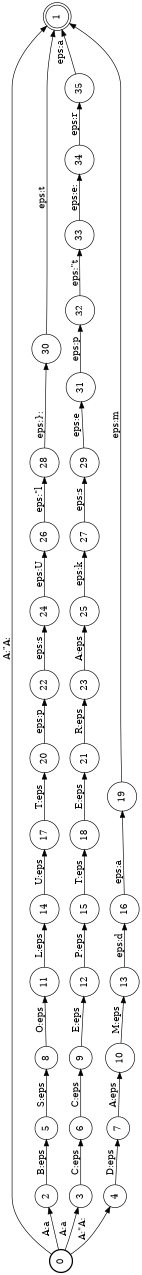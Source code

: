 digraph FST {
rankdir = LR;
size = "8.5,11";
center = 1;
orientation = Landscape;
ranksep = "0.4";
nodesep = "0.25";
0 [label = "0", shape = circle, style = bold, fontsize = 14]
	0 -> 1 [label = "A:\"A:", fontsize = 14];
	0 -> 2 [label = "A:a", fontsize = 14];
	0 -> 3 [label = "A:a", fontsize = 14];
	0 -> 4 [label = "A:\"A:", fontsize = 14];
1 [label = "1", shape = doublecircle, style = solid, fontsize = 14]
2 [label = "2", shape = circle, style = solid, fontsize = 14]
	2 -> 5 [label = "B:eps", fontsize = 14];
3 [label = "3", shape = circle, style = solid, fontsize = 14]
	3 -> 6 [label = "C:eps", fontsize = 14];
4 [label = "4", shape = circle, style = solid, fontsize = 14]
	4 -> 7 [label = "D:eps", fontsize = 14];
5 [label = "5", shape = circle, style = solid, fontsize = 14]
	5 -> 8 [label = "S:eps", fontsize = 14];
6 [label = "6", shape = circle, style = solid, fontsize = 14]
	6 -> 9 [label = "C:eps", fontsize = 14];
7 [label = "7", shape = circle, style = solid, fontsize = 14]
	7 -> 10 [label = "A:eps", fontsize = 14];
8 [label = "8", shape = circle, style = solid, fontsize = 14]
	8 -> 11 [label = "O:eps", fontsize = 14];
9 [label = "9", shape = circle, style = solid, fontsize = 14]
	9 -> 12 [label = "E:eps", fontsize = 14];
10 [label = "10", shape = circle, style = solid, fontsize = 14]
	10 -> 13 [label = "M:eps", fontsize = 14];
11 [label = "11", shape = circle, style = solid, fontsize = 14]
	11 -> 14 [label = "L:eps", fontsize = 14];
12 [label = "12", shape = circle, style = solid, fontsize = 14]
	12 -> 15 [label = "P:eps", fontsize = 14];
13 [label = "13", shape = circle, style = solid, fontsize = 14]
	13 -> 16 [label = "eps:d", fontsize = 14];
14 [label = "14", shape = circle, style = solid, fontsize = 14]
	14 -> 17 [label = "U:eps", fontsize = 14];
15 [label = "15", shape = circle, style = solid, fontsize = 14]
	15 -> 18 [label = "T:eps", fontsize = 14];
16 [label = "16", shape = circle, style = solid, fontsize = 14]
	16 -> 19 [label = "eps:a", fontsize = 14];
17 [label = "17", shape = circle, style = solid, fontsize = 14]
	17 -> 20 [label = "T:eps", fontsize = 14];
18 [label = "18", shape = circle, style = solid, fontsize = 14]
	18 -> 21 [label = "E:eps", fontsize = 14];
19 [label = "19", shape = circle, style = solid, fontsize = 14]
	19 -> 1 [label = "eps:m", fontsize = 14];
20 [label = "20", shape = circle, style = solid, fontsize = 14]
	20 -> 22 [label = "eps:p", fontsize = 14];
21 [label = "21", shape = circle, style = solid, fontsize = 14]
	21 -> 23 [label = "R:eps", fontsize = 14];
22 [label = "22", shape = circle, style = solid, fontsize = 14]
	22 -> 24 [label = "eps:s", fontsize = 14];
23 [label = "23", shape = circle, style = solid, fontsize = 14]
	23 -> 25 [label = "A:eps", fontsize = 14];
24 [label = "24", shape = circle, style = solid, fontsize = 14]
	24 -> 26 [label = "eps:U", fontsize = 14];
25 [label = "25", shape = circle, style = solid, fontsize = 14]
	25 -> 27 [label = "eps:k", fontsize = 14];
26 [label = "26", shape = circle, style = solid, fontsize = 14]
	26 -> 28 [label = "eps:\"l", fontsize = 14];
27 [label = "27", shape = circle, style = solid, fontsize = 14]
	27 -> 29 [label = "eps:s", fontsize = 14];
28 [label = "28", shape = circle, style = solid, fontsize = 14]
	28 -> 30 [label = "eps:}:", fontsize = 14];
29 [label = "29", shape = circle, style = solid, fontsize = 14]
	29 -> 31 [label = "eps:e", fontsize = 14];
30 [label = "30", shape = circle, style = solid, fontsize = 14]
	30 -> 1 [label = "eps:t", fontsize = 14];
31 [label = "31", shape = circle, style = solid, fontsize = 14]
	31 -> 32 [label = "eps:p", fontsize = 14];
32 [label = "32", shape = circle, style = solid, fontsize = 14]
	32 -> 33 [label = "eps:\"t", fontsize = 14];
33 [label = "33", shape = circle, style = solid, fontsize = 14]
	33 -> 34 [label = "eps:e:", fontsize = 14];
34 [label = "34", shape = circle, style = solid, fontsize = 14]
	34 -> 35 [label = "eps:r", fontsize = 14];
35 [label = "35", shape = circle, style = solid, fontsize = 14]
	35 -> 1 [label = "eps:a", fontsize = 14];
}
